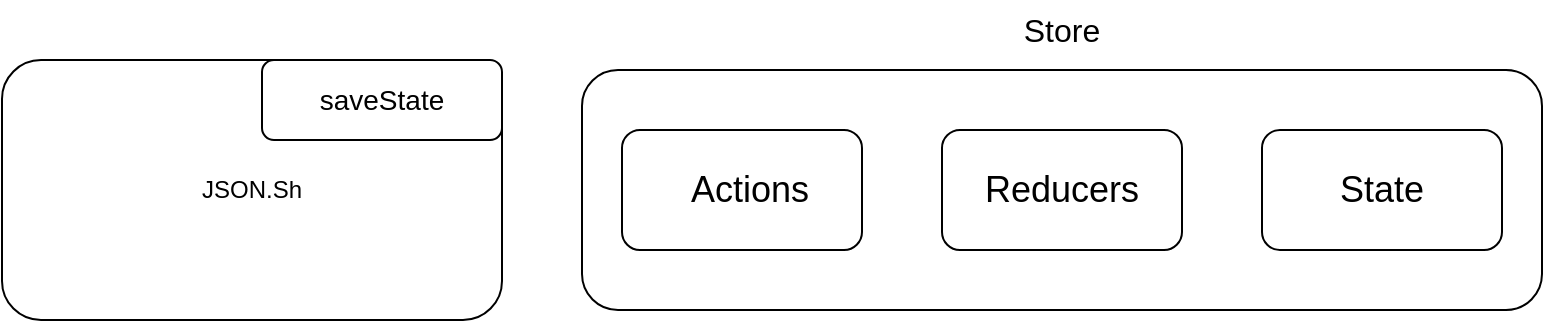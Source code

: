 <mxfile version="21.6.1" type="github">
  <diagram name="Página-1" id="A9bHYhV6qM5TUBNobth4">
    <mxGraphModel dx="1477" dy="614" grid="1" gridSize="10" guides="1" tooltips="1" connect="1" arrows="1" fold="1" page="1" pageScale="1" pageWidth="827" pageHeight="1169" math="0" shadow="0">
      <root>
        <mxCell id="0" />
        <mxCell id="1" parent="0" />
        <mxCell id="tX88PJgFvrpHPAL6yEJZ-8" value="" style="rounded=1;whiteSpace=wrap;html=1;" vertex="1" parent="1">
          <mxGeometry x="300" y="45" width="480" height="120" as="geometry" />
        </mxCell>
        <mxCell id="tX88PJgFvrpHPAL6yEJZ-1" value="JSON.Sh" style="rounded=1;whiteSpace=wrap;html=1;" vertex="1" parent="1">
          <mxGeometry x="10" y="40" width="250" height="130" as="geometry" />
        </mxCell>
        <mxCell id="tX88PJgFvrpHPAL6yEJZ-2" value="&lt;font style=&quot;font-size: 14px;&quot;&gt;saveState&lt;/font&gt;" style="rounded=1;whiteSpace=wrap;html=1;" vertex="1" parent="1">
          <mxGeometry x="140" y="40" width="120" height="40" as="geometry" />
        </mxCell>
        <mxCell id="tX88PJgFvrpHPAL6yEJZ-3" value="" style="rounded=1;whiteSpace=wrap;html=1;" vertex="1" parent="1">
          <mxGeometry x="320" y="75" width="120" height="60" as="geometry" />
        </mxCell>
        <mxCell id="tX88PJgFvrpHPAL6yEJZ-4" value="" style="rounded=1;whiteSpace=wrap;html=1;" vertex="1" parent="1">
          <mxGeometry x="480" y="75" width="120" height="60" as="geometry" />
        </mxCell>
        <mxCell id="tX88PJgFvrpHPAL6yEJZ-6" value="" style="rounded=1;whiteSpace=wrap;html=1;" vertex="1" parent="1">
          <mxGeometry x="640" y="75" width="120" height="60" as="geometry" />
        </mxCell>
        <mxCell id="tX88PJgFvrpHPAL6yEJZ-9" style="edgeStyle=orthogonalEdgeStyle;rounded=0;orthogonalLoop=1;jettySize=auto;html=1;exitX=0.5;exitY=1;exitDx=0;exitDy=0;" edge="1" parent="1" source="tX88PJgFvrpHPAL6yEJZ-2" target="tX88PJgFvrpHPAL6yEJZ-2">
          <mxGeometry relative="1" as="geometry" />
        </mxCell>
        <mxCell id="tX88PJgFvrpHPAL6yEJZ-11" value="&lt;font size=&quot;3&quot;&gt;Store&lt;/font&gt;" style="text;strokeColor=none;align=center;fillColor=none;html=1;verticalAlign=middle;whiteSpace=wrap;rounded=0;" vertex="1" parent="1">
          <mxGeometry x="510" y="10" width="60" height="30" as="geometry" />
        </mxCell>
        <mxCell id="tX88PJgFvrpHPAL6yEJZ-14" value="&lt;font style=&quot;font-size: 18px;&quot;&gt;Actions&lt;/font&gt;" style="text;html=1;strokeColor=none;fillColor=none;align=center;verticalAlign=middle;whiteSpace=wrap;rounded=0;" vertex="1" parent="1">
          <mxGeometry x="354" y="90" width="60" height="30" as="geometry" />
        </mxCell>
        <mxCell id="tX88PJgFvrpHPAL6yEJZ-15" value="&lt;font style=&quot;font-size: 18px;&quot;&gt;Reducers&lt;/font&gt;" style="text;html=1;strokeColor=none;fillColor=none;align=center;verticalAlign=middle;whiteSpace=wrap;rounded=0;" vertex="1" parent="1">
          <mxGeometry x="510" y="90" width="60" height="30" as="geometry" />
        </mxCell>
        <mxCell id="tX88PJgFvrpHPAL6yEJZ-16" value="&lt;font style=&quot;font-size: 18px;&quot;&gt;State&lt;/font&gt;" style="text;html=1;strokeColor=none;fillColor=none;align=center;verticalAlign=middle;whiteSpace=wrap;rounded=0;" vertex="1" parent="1">
          <mxGeometry x="670" y="90" width="60" height="30" as="geometry" />
        </mxCell>
      </root>
    </mxGraphModel>
  </diagram>
</mxfile>
